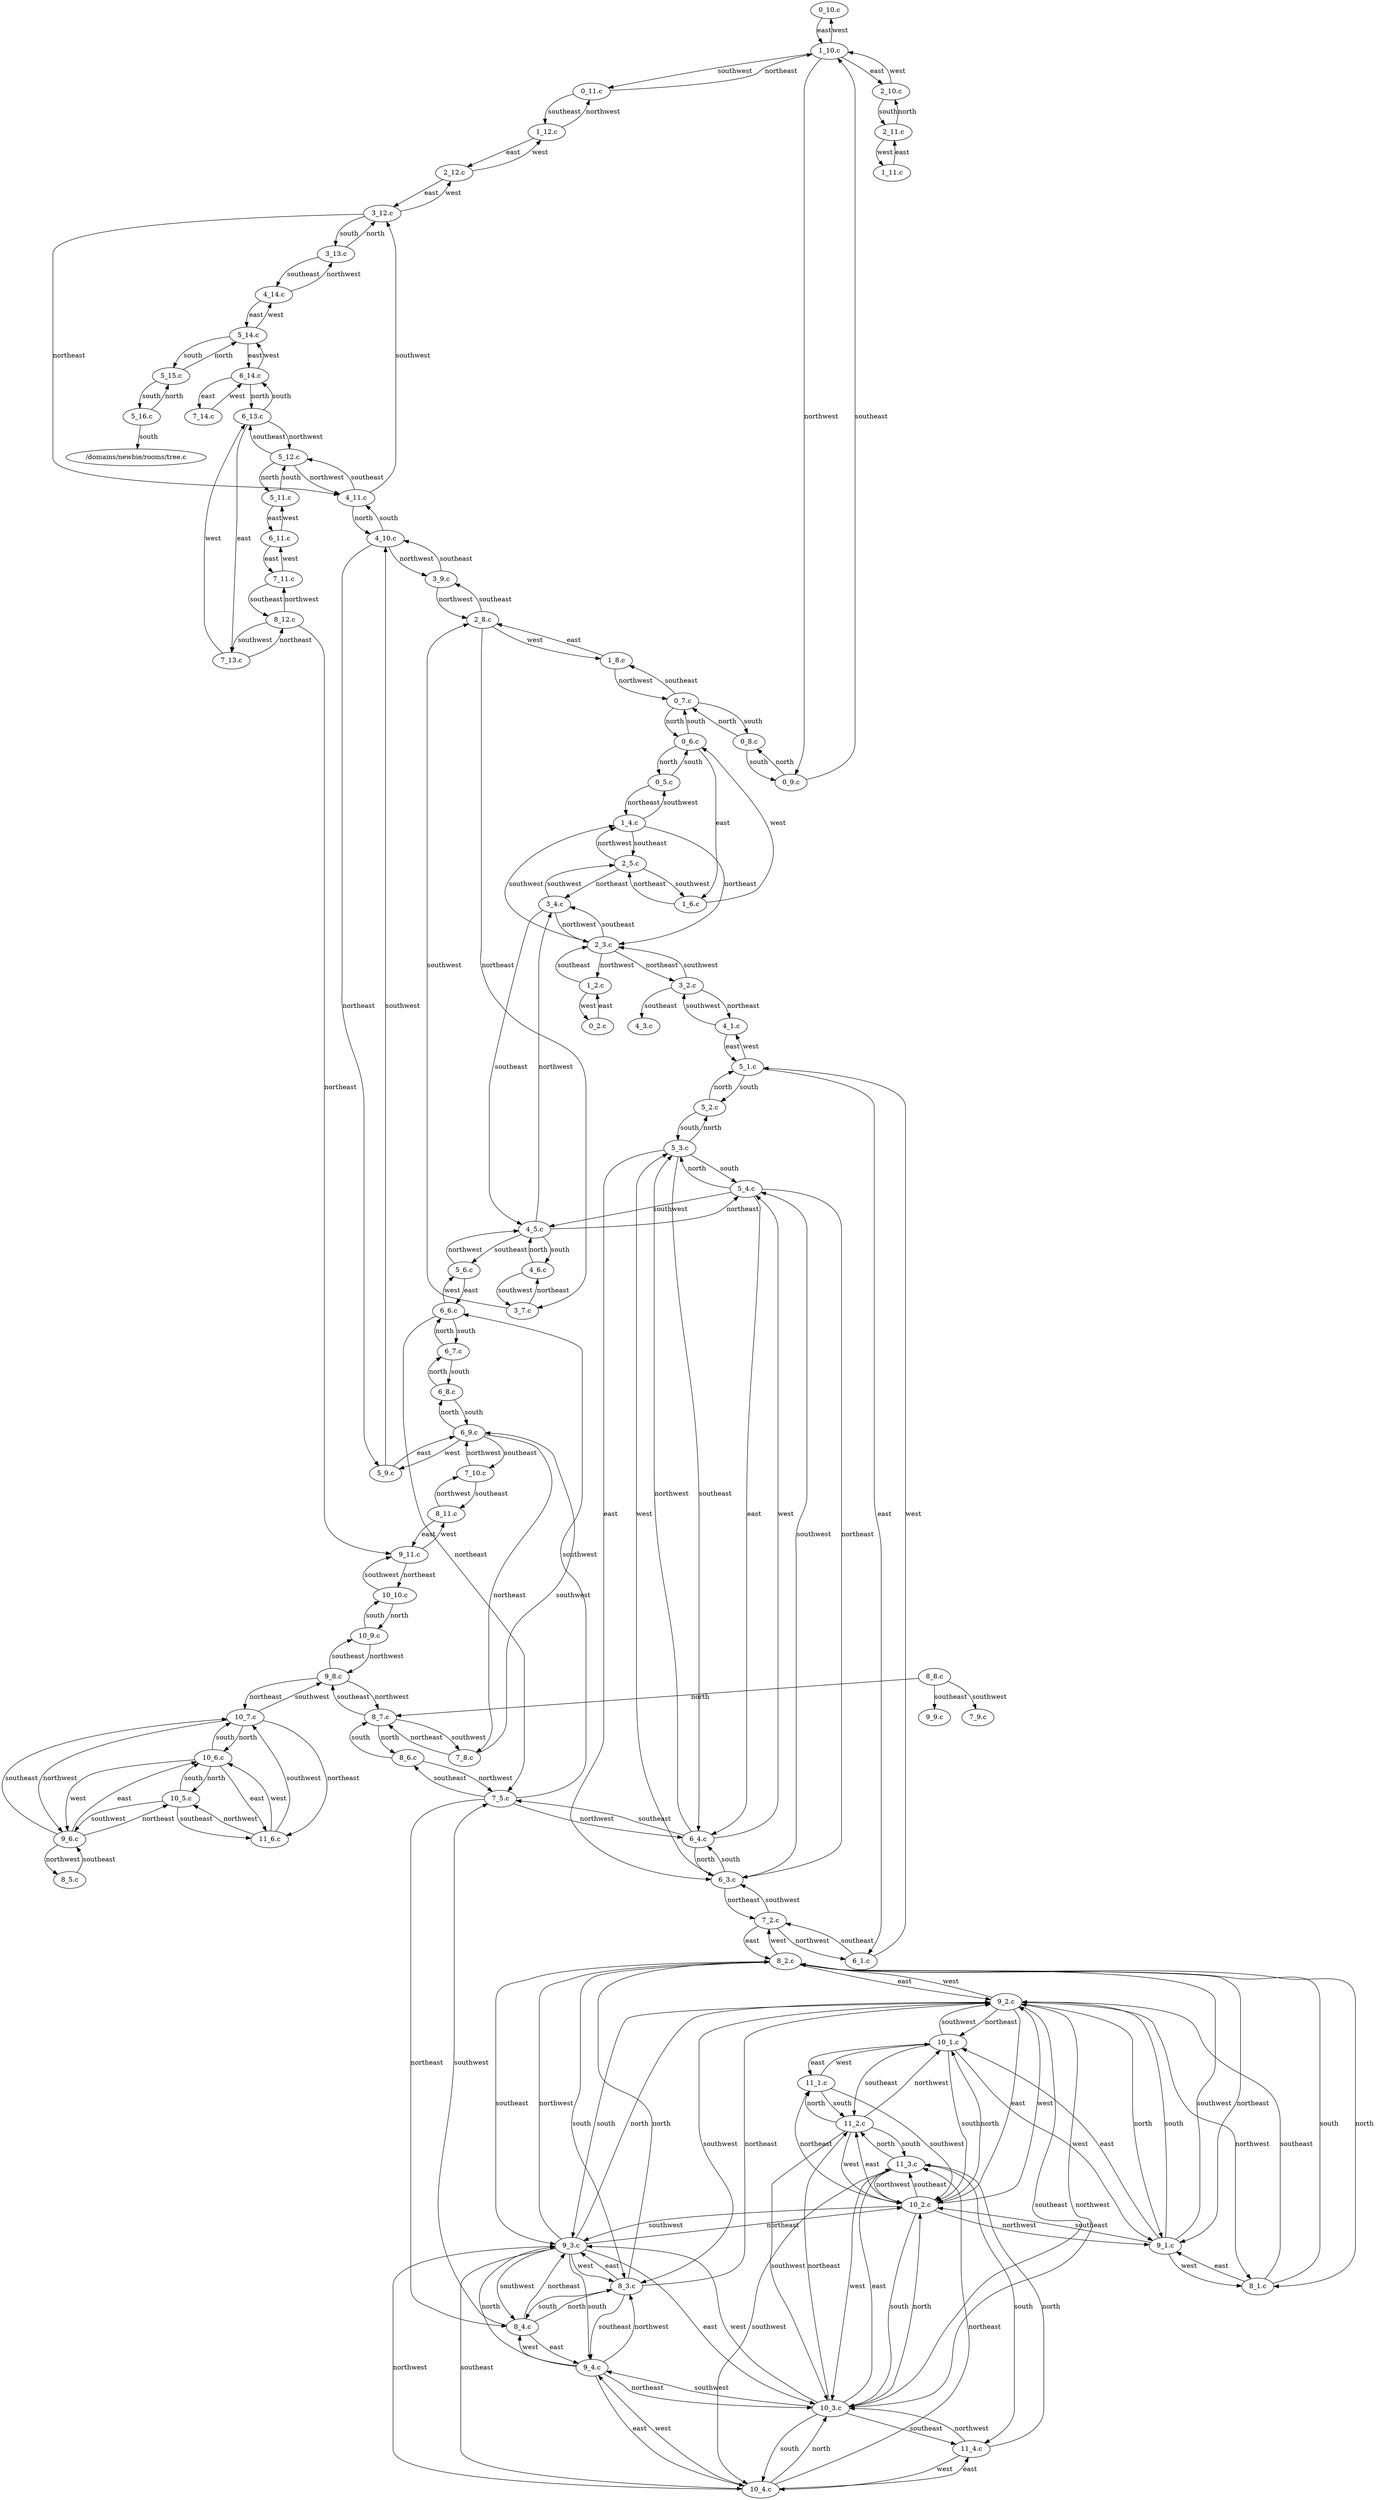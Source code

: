 # Use neato -Tpng evilmog.dot -o evilmog.png
# Graph of : /domains/woodland/rooms
digraph G {
	overlap = scale;
	"0_10.c" -> "1_10.c" [label = "east"];
	"0_11.c" -> "1_10.c" [label = "northeast"];
	"0_11.c" -> "1_12.c" [label = "southeast"];
	"0_2.c" -> "1_2.c" [label = "east"];
	"0_5.c" -> "1_4.c" [label = "northeast"];
	"0_5.c" -> "0_6.c" [label = "south"];
	"0_6.c" -> "1_6.c" [label = "east"];
	"0_6.c" -> "0_5.c" [label = "north"];
	"0_6.c" -> "0_7.c" [label = "south"];
	"0_7.c" -> "0_6.c" [label = "north"];
	"0_7.c" -> "0_8.c" [label = "south"];
	"0_7.c" -> "1_8.c" [label = "southeast"];
	"0_8.c" -> "0_7.c" [label = "north"];
	"0_8.c" -> "0_9.c" [label = "south"];
	"0_9.c" -> "0_8.c" [label = "north"];
	"0_9.c" -> "1_10.c" [label = "southeast"];
	"10_1.c" -> "11_1.c" [label = "east"];
	"10_1.c" -> "10_2.c" [label = "south"];
	"10_1.c" -> "11_2.c" [label = "southeast"];
	"10_1.c" -> "9_2.c" [label = "southwest"];
	"10_1.c" -> "9_1.c" [label = "west"];
	"10_10.c" -> "10_9.c" [label = "north"];
	"10_10.c" -> "9_11.c" [label = "southwest"];
	"10_2.c" -> "11_2.c" [label = "east"];
	"10_2.c" -> "10_1.c" [label = "north"];
	"10_2.c" -> "11_1.c" [label = "northeast"];
	"10_2.c" -> "9_1.c" [label = "northwest"];
	"10_2.c" -> "10_3.c" [label = "south"];
	"10_2.c" -> "11_3.c" [label = "southeast"];
	"10_2.c" -> "9_3.c" [label = "southwest"];
	"10_2.c" -> "9_2.c" [label = "west"];
	"10_3.c" -> "11_3.c" [label = "east"];
	"10_3.c" -> "10_2.c" [label = "north"];
	"10_3.c" -> "11_2.c" [label = "northeast"];
	"10_3.c" -> "9_2.c" [label = "northwest"];
	"10_3.c" -> "10_4.c" [label = "south"];
	"10_3.c" -> "11_4.c" [label = "southeast"];
	"10_3.c" -> "9_4.c" [label = "southwest"];
	"10_3.c" -> "9_3.c" [label = "west"];
	"10_4.c" -> "11_4.c" [label = "east"];
	"10_4.c" -> "10_3.c" [label = "north"];
	"10_4.c" -> "11_3.c" [label = "northeast"];
	"10_4.c" -> "9_3.c" [label = "northwest"];
	"10_4.c" -> "9_4.c" [label = "west"];
	"10_5.c" -> "10_6.c" [label = "south"];
	"10_5.c" -> "11_6.c" [label = "southeast"];
	"10_5.c" -> "9_6.c" [label = "southwest"];
	"10_6.c" -> "11_6.c" [label = "east"];
	"10_6.c" -> "10_5.c" [label = "north"];
	"10_6.c" -> "10_7.c" [label = "south"];
	"10_6.c" -> "9_6.c" [label = "west"];
	"10_7.c" -> "10_6.c" [label = "north"];
	"10_7.c" -> "11_6.c" [label = "northeast"];
	"10_7.c" -> "9_6.c" [label = "northwest"];
	"10_7.c" -> "9_8.c" [label = "southwest"];
	"10_9.c" -> "9_8.c" [label = "northwest"];
	"10_9.c" -> "10_10.c" [label = "south"];
	"11_1.c" -> "11_2.c" [label = "south"];
	"11_1.c" -> "10_2.c" [label = "southwest"];
	"11_1.c" -> "10_1.c" [label = "west"];
	"11_2.c" -> "11_1.c" [label = "north"];
	"11_2.c" -> "10_1.c" [label = "northwest"];
	"11_2.c" -> "11_3.c" [label = "south"];
	"11_2.c" -> "10_3.c" [label = "southwest"];
	"11_2.c" -> "10_2.c" [label = "west"];
	"11_3.c" -> "11_2.c" [label = "north"];
	"11_3.c" -> "10_2.c" [label = "northwest"];
	"11_3.c" -> "11_4.c" [label = "south"];
	"11_3.c" -> "10_4.c" [label = "southwest"];
	"11_3.c" -> "10_3.c" [label = "west"];
	"11_4.c" -> "11_3.c" [label = "north"];
	"11_4.c" -> "10_3.c" [label = "northwest"];
	"11_4.c" -> "10_4.c" [label = "west"];
	"11_6.c" -> "10_5.c" [label = "northwest"];
	"11_6.c" -> "10_7.c" [label = "southwest"];
	"11_6.c" -> "10_6.c" [label = "west"];
	"1_10.c" -> "2_10.c" [label = "east"];
	"1_10.c" -> "0_9.c" [label = "northwest"];
	"1_10.c" -> "0_11.c" [label = "southwest"];
	"1_10.c" -> "0_10.c" [label = "west"];
	"1_11.c" -> "2_11.c" [label = "east"];
	"1_12.c" -> "2_12.c" [label = "east"];
	"1_12.c" -> "0_11.c" [label = "northwest"];
	"1_2.c" -> "2_3.c" [label = "southeast"];
	"1_2.c" -> "0_2.c" [label = "west"];
	"1_4.c" -> "2_3.c" [label = "northeast"];
	"1_4.c" -> "2_5.c" [label = "southeast"];
	"1_4.c" -> "0_5.c" [label = "southwest"];
	"1_6.c" -> "2_5.c" [label = "northeast"];
	"1_6.c" -> "0_6.c" [label = "west"];
	"1_8.c" -> "2_8.c" [label = "east"];
	"1_8.c" -> "0_7.c" [label = "northwest"];
	"2_10.c" -> "2_11.c" [label = "south"];
	"2_10.c" -> "1_10.c" [label = "west"];
	"2_11.c" -> "2_10.c" [label = "north"];
	"2_11.c" -> "1_11.c" [label = "west"];
	"2_12.c" -> "3_12.c" [label = "east"];
	"2_12.c" -> "1_12.c" [label = "west"];
	"2_3.c" -> "3_2.c" [label = "northeast"];
	"2_3.c" -> "1_2.c" [label = "northwest"];
	"2_3.c" -> "3_4.c" [label = "southeast"];
	"2_3.c" -> "1_4.c" [label = "southwest"];
	"2_5.c" -> "3_4.c" [label = "northeast"];
	"2_5.c" -> "1_4.c" [label = "northwest"];
	"2_5.c" -> "1_6.c" [label = "southwest"];
	"2_8.c" -> "3_7.c" [label = "northeast"];
	"2_8.c" -> "3_9.c" [label = "southeast"];
	"2_8.c" -> "1_8.c" [label = "west"];
	"3_12.c" -> "4_11.c" [label = "northeast"];
	"3_12.c" -> "3_13.c" [label = "south"];
	"3_12.c" -> "2_12.c" [label = "west"];
	"3_13.c" -> "3_12.c" [label = "north"];
	"3_13.c" -> "4_14.c" [label = "southeast"];
	"3_2.c" -> "4_1.c" [label = "northeast"];
	"3_2.c" -> "4_3.c" [label = "southeast"];
	"3_2.c" -> "2_3.c" [label = "southwest"];
	"3_4.c" -> "2_3.c" [label = "northwest"];
	"3_4.c" -> "4_5.c" [label = "southeast"];
	"3_4.c" -> "2_5.c" [label = "southwest"];
	"3_7.c" -> "4_6.c" [label = "northeast"];
	"3_7.c" -> "2_8.c" [label = "southwest"];
	"3_9.c" -> "2_8.c" [label = "northwest"];
	"3_9.c" -> "4_10.c" [label = "southeast"];
	"4_1.c" -> "5_1.c" [label = "east"];
	"4_1.c" -> "3_2.c" [label = "southwest"];
	"4_10.c" -> "5_9.c" [label = "northeast"];
	"4_10.c" -> "3_9.c" [label = "northwest"];
	"4_10.c" -> "4_11.c" [label = "south"];
	"4_11.c" -> "4_10.c" [label = "north"];
	"4_11.c" -> "5_12.c" [label = "southeast"];
	"4_11.c" -> "3_12.c" [label = "southwest"];
	"4_14.c" -> "5_14.c" [label = "east"];
	"4_14.c" -> "3_13.c" [label = "northwest"];
	"4_5.c" -> "5_4.c" [label = "northeast"];
	"4_5.c" -> "3_4.c" [label = "northwest"];
	"4_5.c" -> "4_6.c" [label = "south"];
	"4_5.c" -> "5_6.c" [label = "southeast"];
	"4_6.c" -> "4_5.c" [label = "north"];
	"4_6.c" -> "3_7.c" [label = "southwest"];
	"5_1.c" -> "6_1.c" [label = "east"];
	"5_1.c" -> "5_2.c" [label = "south"];
	"5_1.c" -> "4_1.c" [label = "west"];
	"5_11.c" -> "6_11.c" [label = "east"];
	"5_11.c" -> "5_12.c" [label = "south"];
	"5_12.c" -> "5_11.c" [label = "north"];
	"5_12.c" -> "4_11.c" [label = "northwest"];
	"5_12.c" -> "6_13.c" [label = "southeast"];
	"5_14.c" -> "6_14.c" [label = "east"];
	"5_14.c" -> "5_15.c" [label = "south"];
	"5_14.c" -> "4_14.c" [label = "west"];
	"5_15.c" -> "5_14.c" [label = "north"];
	"5_15.c" -> "5_16.c" [label = "south"];
	"5_16.c" -> "5_15.c" [label = "north"];
	"5_16.c" -> "/domains/newbie/rooms/tree.c" [label = "south"];
	"5_2.c" -> "5_1.c" [label = "north"];
	"5_2.c" -> "5_3.c" [label = "south"];
	"5_3.c" -> "6_3.c" [label = "east"];
	"5_3.c" -> "5_2.c" [label = "north"];
	"5_3.c" -> "5_4.c" [label = "south"];
	"5_3.c" -> "6_4.c" [label = "southeast"];
	"5_4.c" -> "6_4.c" [label = "east"];
	"5_4.c" -> "5_3.c" [label = "north"];
	"5_4.c" -> "6_3.c" [label = "northeast"];
	"5_4.c" -> "4_5.c" [label = "southwest"];
	"5_6.c" -> "6_6.c" [label = "east"];
	"5_6.c" -> "4_5.c" [label = "northwest"];
	"5_9.c" -> "6_9.c" [label = "east"];
	"5_9.c" -> "4_10.c" [label = "southwest"];
	"6_1.c" -> "7_2.c" [label = "southeast"];
	"6_1.c" -> "5_1.c" [label = "west"];
	"6_11.c" -> "7_11.c" [label = "east"];
	"6_11.c" -> "5_11.c" [label = "west"];
	"6_13.c" -> "7_13.c" [label = "east"];
	"6_13.c" -> "5_12.c" [label = "northwest"];
	"6_13.c" -> "6_14.c" [label = "south"];
	"6_14.c" -> "7_14.c" [label = "east"];
	"6_14.c" -> "6_13.c" [label = "north"];
	"6_14.c" -> "5_14.c" [label = "west"];
	"6_3.c" -> "7_2.c" [label = "northeast"];
	"6_3.c" -> "6_4.c" [label = "south"];
	"6_3.c" -> "5_4.c" [label = "southwest"];
	"6_3.c" -> "5_3.c" [label = "west"];
	"6_4.c" -> "6_3.c" [label = "north"];
	"6_4.c" -> "5_3.c" [label = "northwest"];
	"6_4.c" -> "7_5.c" [label = "southeast"];
	"6_4.c" -> "5_4.c" [label = "west"];
	"6_6.c" -> "7_5.c" [label = "northeast"];
	"6_6.c" -> "6_7.c" [label = "south"];
	"6_6.c" -> "5_6.c" [label = "west"];
	"6_7.c" -> "6_6.c" [label = "north"];
	"6_7.c" -> "6_8.c" [label = "south"];
	"6_8.c" -> "6_7.c" [label = "north"];
	"6_8.c" -> "6_9.c" [label = "south"];
	"6_9.c" -> "6_8.c" [label = "north"];
	"6_9.c" -> "7_8.c" [label = "northeast"];
	"6_9.c" -> "7_10.c" [label = "southeast"];
	"6_9.c" -> "5_9.c" [label = "west"];
	"7_10.c" -> "6_9.c" [label = "northwest"];
	"7_10.c" -> "8_11.c" [label = "southeast"];
	"7_11.c" -> "8_12.c" [label = "southeast"];
	"7_11.c" -> "6_11.c" [label = "west"];
	"7_13.c" -> "8_12.c" [label = "northeast"];
	"7_13.c" -> "6_13.c" [label = "west"];
	"7_14.c" -> "6_14.c" [label = "west"];
	"7_2.c" -> "8_2.c" [label = "east"];
	"7_2.c" -> "6_1.c" [label = "northwest"];
	"7_2.c" -> "6_3.c" [label = "southwest"];
	"7_5.c" -> "8_4.c" [label = "northeast"];
	"7_5.c" -> "6_4.c" [label = "northwest"];
	"7_5.c" -> "8_6.c" [label = "southeast"];
	"7_5.c" -> "6_6.c" [label = "southwest"];
	"7_8.c" -> "8_7.c" [label = "northeast"];
	"7_8.c" -> "6_9.c" [label = "southwest"];
	"8_1.c" -> "9_1.c" [label = "east"];
	"8_1.c" -> "8_2.c" [label = "south"];
	"8_1.c" -> "9_2.c" [label = "southeast"];
	"8_11.c" -> "9_11.c" [label = "east"];
	"8_11.c" -> "7_10.c" [label = "northwest"];
	"8_12.c" -> "9_11.c" [label = "northeast"];
	"8_12.c" -> "7_11.c" [label = "northwest"];
	"8_12.c" -> "7_13.c" [label = "southwest"];
	"8_2.c" -> "9_2.c" [label = "east"];
	"8_2.c" -> "8_1.c" [label = "north"];
	"8_2.c" -> "9_1.c" [label = "northeast"];
	"8_2.c" -> "8_3.c" [label = "south"];
	"8_2.c" -> "9_3.c" [label = "southeast"];
	"8_2.c" -> "7_2.c" [label = "west"];
	"8_3.c" -> "9_3.c" [label = "east"];
	"8_3.c" -> "8_2.c" [label = "north"];
	"8_3.c" -> "9_2.c" [label = "northeast"];
	"8_3.c" -> "8_4.c" [label = "south"];
	"8_3.c" -> "9_4.c" [label = "southeast"];
	"8_4.c" -> "9_4.c" [label = "east"];
	"8_4.c" -> "8_3.c" [label = "north"];
	"8_4.c" -> "9_3.c" [label = "northeast"];
	"8_4.c" -> "7_5.c" [label = "southwest"];
	"8_5.c" -> "9_6.c" [label = "southeast"];
	"8_6.c" -> "7_5.c" [label = "northwest"];
	"8_6.c" -> "8_7.c" [label = "south"];
	"8_7.c" -> "8_6.c" [label = "north"];
	"8_7.c" -> "9_8.c" [label = "southeast"];
	"8_7.c" -> "7_8.c" [label = "southwest"];
	"8_8.c" -> "8_7.c" [label = "north"];
	"8_8.c" -> "9_9.c" [label = "southeast"];
	"8_8.c" -> "7_9.c" [label = "southwest"];
	"9_1.c" -> "10_1.c" [label = "east"];
	"9_1.c" -> "9_2.c" [label = "south"];
	"9_1.c" -> "10_2.c" [label = "southeast"];
	"9_1.c" -> "8_2.c" [label = "southwest"];
	"9_1.c" -> "8_1.c" [label = "west"];
	"9_11.c" -> "10_10.c" [label = "northeast"];
	"9_11.c" -> "8_11.c" [label = "west"];
	"9_2.c" -> "10_2.c" [label = "east"];
	"9_2.c" -> "9_1.c" [label = "north"];
	"9_2.c" -> "10_1.c" [label = "northeast"];
	"9_2.c" -> "8_1.c" [label = "northwest"];
	"9_2.c" -> "9_3.c" [label = "south"];
	"9_2.c" -> "10_3.c" [label = "southeast"];
	"9_2.c" -> "8_3.c" [label = "southwest"];
	"9_2.c" -> "8_2.c" [label = "west"];
	"9_3.c" -> "10_3.c" [label = "east"];
	"9_3.c" -> "9_2.c" [label = "north"];
	"9_3.c" -> "10_2.c" [label = "northeast"];
	"9_3.c" -> "8_2.c" [label = "northwest"];
	"9_3.c" -> "9_4.c" [label = "south"];
	"9_3.c" -> "10_4.c" [label = "southeast"];
	"9_3.c" -> "8_4.c" [label = "southwest"];
	"9_3.c" -> "8_3.c" [label = "west"];
	"9_4.c" -> "10_4.c" [label = "east"];
	"9_4.c" -> "9_3.c" [label = "north"];
	"9_4.c" -> "10_3.c" [label = "northeast"];
	"9_4.c" -> "8_3.c" [label = "northwest"];
	"9_4.c" -> "8_4.c" [label = "west"];
	"9_6.c" -> "10_6.c" [label = "east"];
	"9_6.c" -> "10_5.c" [label = "northeast"];
	"9_6.c" -> "8_5.c" [label = "northwest"];
	"9_6.c" -> "10_7.c" [label = "southeast"];
	"9_8.c" -> "10_7.c" [label = "northeast"];
	"9_8.c" -> "8_7.c" [label = "northwest"];
	"9_8.c" -> "10_9.c" [label = "southeast"];
}
# End: size = 92 Dir = /domains/woodland/rooms
